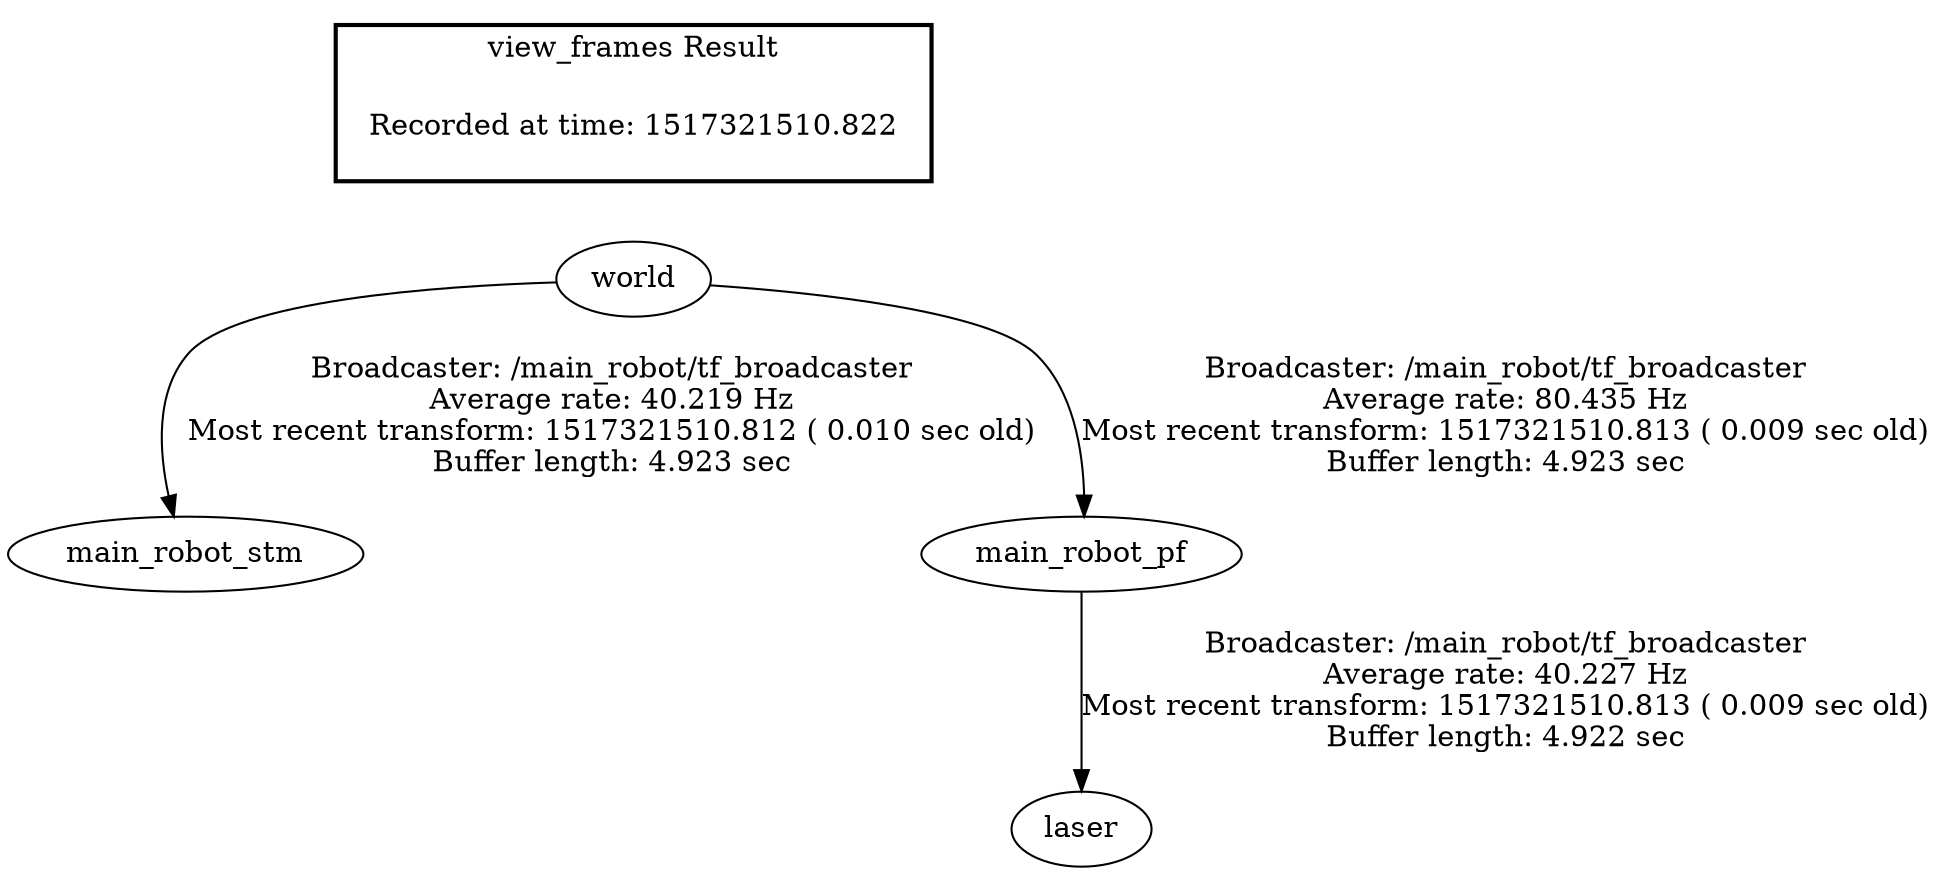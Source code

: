 digraph G {
"world" -> "main_robot_stm"[label="Broadcaster: /main_robot/tf_broadcaster\nAverage rate: 40.219 Hz\nMost recent transform: 1517321510.812 ( 0.010 sec old)\nBuffer length: 4.923 sec\n"];
"world" -> "main_robot_pf"[label="Broadcaster: /main_robot/tf_broadcaster\nAverage rate: 80.435 Hz\nMost recent transform: 1517321510.813 ( 0.009 sec old)\nBuffer length: 4.923 sec\n"];
"main_robot_pf" -> "laser"[label="Broadcaster: /main_robot/tf_broadcaster\nAverage rate: 40.227 Hz\nMost recent transform: 1517321510.813 ( 0.009 sec old)\nBuffer length: 4.922 sec\n"];
edge [style=invis];
 subgraph cluster_legend { style=bold; color=black; label ="view_frames Result";
"Recorded at time: 1517321510.822"[ shape=plaintext ] ;
 }->"world";
}